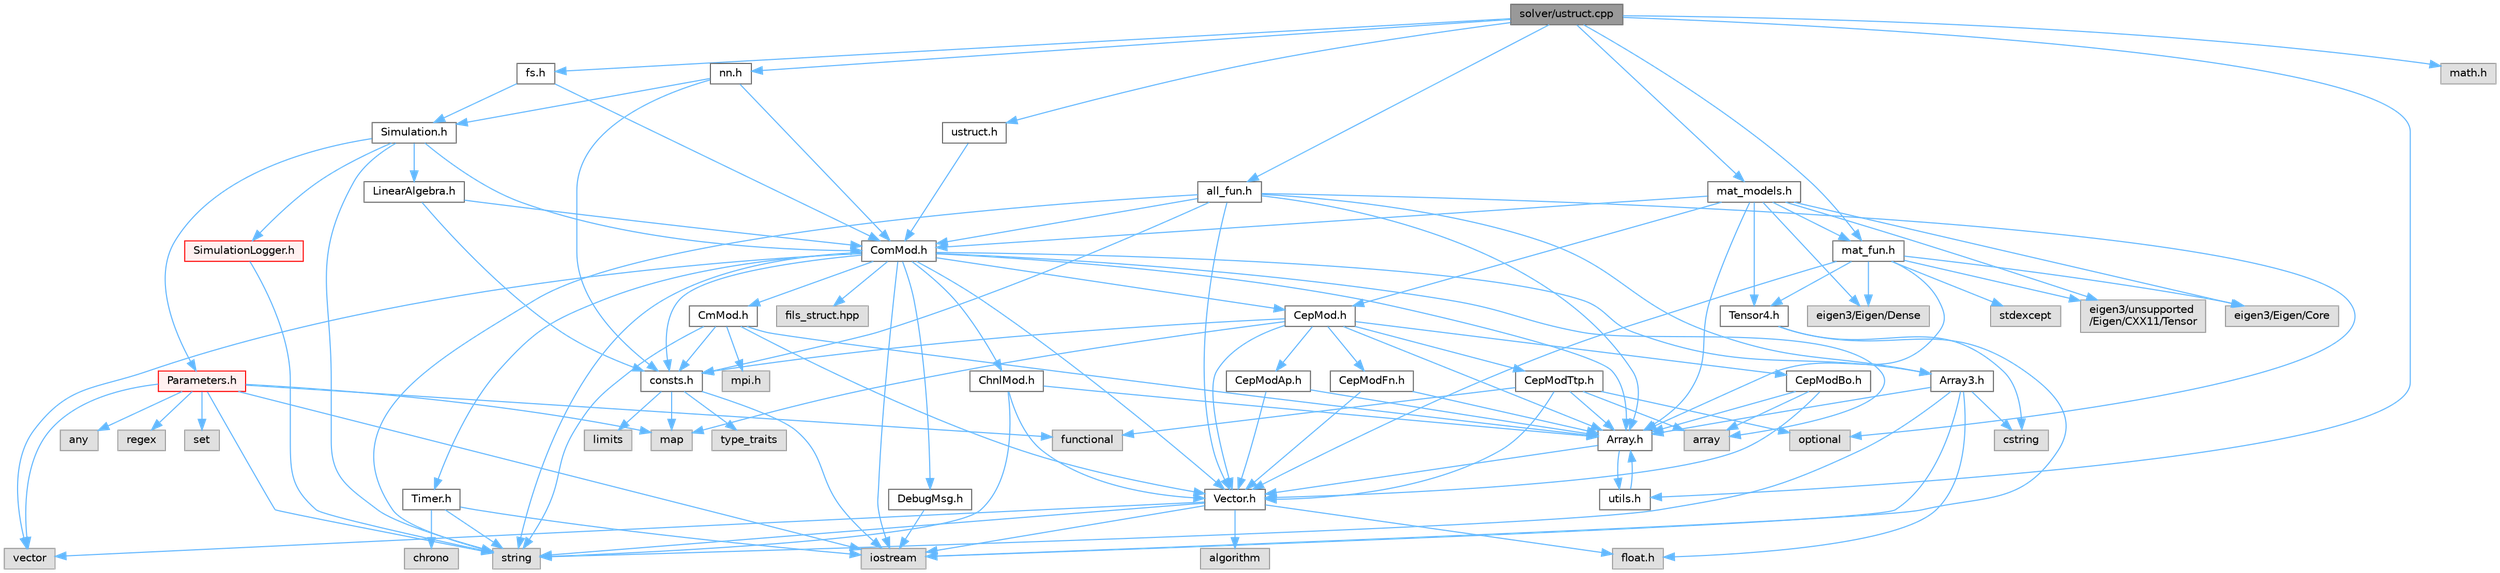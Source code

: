 digraph "solver/ustruct.cpp"
{
 // LATEX_PDF_SIZE
  bgcolor="transparent";
  edge [fontname=Helvetica,fontsize=10,labelfontname=Helvetica,labelfontsize=10];
  node [fontname=Helvetica,fontsize=10,shape=box,height=0.2,width=0.4];
  Node1 [id="Node000001",label="solver/ustruct.cpp",height=0.2,width=0.4,color="gray40", fillcolor="grey60", style="filled", fontcolor="black",tooltip="Structural mechanics implementation based on the following reference:"];
  Node1 -> Node2 [id="edge1_Node000001_Node000002",color="steelblue1",style="solid",tooltip=" "];
  Node2 [id="Node000002",label="ustruct.h",height=0.2,width=0.4,color="grey40", fillcolor="white", style="filled",URL="$ustruct_8h_source.html",tooltip=" "];
  Node2 -> Node3 [id="edge2_Node000002_Node000003",color="steelblue1",style="solid",tooltip=" "];
  Node3 [id="Node000003",label="ComMod.h",height=0.2,width=0.4,color="grey40", fillcolor="white", style="filled",URL="$_com_mod_8h_source.html",tooltip=" "];
  Node3 -> Node4 [id="edge3_Node000003_Node000004",color="steelblue1",style="solid",tooltip=" "];
  Node4 [id="Node000004",label="Array.h",height=0.2,width=0.4,color="grey40", fillcolor="white", style="filled",URL="$_array_8h_source.html",tooltip=" "];
  Node4 -> Node5 [id="edge4_Node000004_Node000005",color="steelblue1",style="solid",tooltip=" "];
  Node5 [id="Node000005",label="Vector.h",height=0.2,width=0.4,color="grey40", fillcolor="white", style="filled",URL="$_vector_8h_source.html",tooltip=" "];
  Node5 -> Node6 [id="edge5_Node000005_Node000006",color="steelblue1",style="solid",tooltip=" "];
  Node6 [id="Node000006",label="algorithm",height=0.2,width=0.4,color="grey60", fillcolor="#E0E0E0", style="filled",tooltip=" "];
  Node5 -> Node7 [id="edge6_Node000005_Node000007",color="steelblue1",style="solid",tooltip=" "];
  Node7 [id="Node000007",label="float.h",height=0.2,width=0.4,color="grey60", fillcolor="#E0E0E0", style="filled",tooltip=" "];
  Node5 -> Node8 [id="edge7_Node000005_Node000008",color="steelblue1",style="solid",tooltip=" "];
  Node8 [id="Node000008",label="iostream",height=0.2,width=0.4,color="grey60", fillcolor="#E0E0E0", style="filled",tooltip=" "];
  Node5 -> Node9 [id="edge8_Node000005_Node000009",color="steelblue1",style="solid",tooltip=" "];
  Node9 [id="Node000009",label="string",height=0.2,width=0.4,color="grey60", fillcolor="#E0E0E0", style="filled",tooltip=" "];
  Node5 -> Node10 [id="edge9_Node000005_Node000010",color="steelblue1",style="solid",tooltip=" "];
  Node10 [id="Node000010",label="vector",height=0.2,width=0.4,color="grey60", fillcolor="#E0E0E0", style="filled",tooltip=" "];
  Node4 -> Node11 [id="edge10_Node000004_Node000011",color="steelblue1",style="solid",tooltip=" "];
  Node11 [id="Node000011",label="utils.h",height=0.2,width=0.4,color="grey40", fillcolor="white", style="filled",URL="$utils_8h_source.html",tooltip=" "];
  Node11 -> Node4 [id="edge11_Node000011_Node000004",color="steelblue1",style="solid",tooltip=" "];
  Node3 -> Node12 [id="edge12_Node000003_Node000012",color="steelblue1",style="solid",tooltip=" "];
  Node12 [id="Node000012",label="Array3.h",height=0.2,width=0.4,color="grey40", fillcolor="white", style="filled",URL="$_array3_8h_source.html",tooltip=" "];
  Node12 -> Node4 [id="edge13_Node000012_Node000004",color="steelblue1",style="solid",tooltip=" "];
  Node12 -> Node7 [id="edge14_Node000012_Node000007",color="steelblue1",style="solid",tooltip=" "];
  Node12 -> Node8 [id="edge15_Node000012_Node000008",color="steelblue1",style="solid",tooltip=" "];
  Node12 -> Node9 [id="edge16_Node000012_Node000009",color="steelblue1",style="solid",tooltip=" "];
  Node12 -> Node13 [id="edge17_Node000012_Node000013",color="steelblue1",style="solid",tooltip=" "];
  Node13 [id="Node000013",label="cstring",height=0.2,width=0.4,color="grey60", fillcolor="#E0E0E0", style="filled",tooltip=" "];
  Node3 -> Node14 [id="edge18_Node000003_Node000014",color="steelblue1",style="solid",tooltip=" "];
  Node14 [id="Node000014",label="CepMod.h",height=0.2,width=0.4,color="grey40", fillcolor="white", style="filled",URL="$_cep_mod_8h_source.html",tooltip=" "];
  Node14 -> Node15 [id="edge19_Node000014_Node000015",color="steelblue1",style="solid",tooltip=" "];
  Node15 [id="Node000015",label="CepModAp.h",height=0.2,width=0.4,color="grey40", fillcolor="white", style="filled",URL="$_cep_mod_ap_8h_source.html",tooltip=" "];
  Node15 -> Node4 [id="edge20_Node000015_Node000004",color="steelblue1",style="solid",tooltip=" "];
  Node15 -> Node5 [id="edge21_Node000015_Node000005",color="steelblue1",style="solid",tooltip=" "];
  Node14 -> Node16 [id="edge22_Node000014_Node000016",color="steelblue1",style="solid",tooltip=" "];
  Node16 [id="Node000016",label="CepModBo.h",height=0.2,width=0.4,color="grey40", fillcolor="white", style="filled",URL="$_cep_mod_bo_8h_source.html",tooltip=" "];
  Node16 -> Node4 [id="edge23_Node000016_Node000004",color="steelblue1",style="solid",tooltip=" "];
  Node16 -> Node5 [id="edge24_Node000016_Node000005",color="steelblue1",style="solid",tooltip=" "];
  Node16 -> Node17 [id="edge25_Node000016_Node000017",color="steelblue1",style="solid",tooltip=" "];
  Node17 [id="Node000017",label="array",height=0.2,width=0.4,color="grey60", fillcolor="#E0E0E0", style="filled",tooltip=" "];
  Node14 -> Node18 [id="edge26_Node000014_Node000018",color="steelblue1",style="solid",tooltip=" "];
  Node18 [id="Node000018",label="CepModFn.h",height=0.2,width=0.4,color="grey40", fillcolor="white", style="filled",URL="$_cep_mod_fn_8h_source.html",tooltip=" "];
  Node18 -> Node4 [id="edge27_Node000018_Node000004",color="steelblue1",style="solid",tooltip=" "];
  Node18 -> Node5 [id="edge28_Node000018_Node000005",color="steelblue1",style="solid",tooltip=" "];
  Node14 -> Node19 [id="edge29_Node000014_Node000019",color="steelblue1",style="solid",tooltip=" "];
  Node19 [id="Node000019",label="CepModTtp.h",height=0.2,width=0.4,color="grey40", fillcolor="white", style="filled",URL="$_cep_mod_ttp_8h_source.html",tooltip=" "];
  Node19 -> Node4 [id="edge30_Node000019_Node000004",color="steelblue1",style="solid",tooltip=" "];
  Node19 -> Node5 [id="edge31_Node000019_Node000005",color="steelblue1",style="solid",tooltip=" "];
  Node19 -> Node17 [id="edge32_Node000019_Node000017",color="steelblue1",style="solid",tooltip=" "];
  Node19 -> Node20 [id="edge33_Node000019_Node000020",color="steelblue1",style="solid",tooltip=" "];
  Node20 [id="Node000020",label="optional",height=0.2,width=0.4,color="grey60", fillcolor="#E0E0E0", style="filled",tooltip=" "];
  Node19 -> Node21 [id="edge34_Node000019_Node000021",color="steelblue1",style="solid",tooltip=" "];
  Node21 [id="Node000021",label="functional",height=0.2,width=0.4,color="grey60", fillcolor="#E0E0E0", style="filled",tooltip=" "];
  Node14 -> Node22 [id="edge35_Node000014_Node000022",color="steelblue1",style="solid",tooltip=" "];
  Node22 [id="Node000022",label="consts.h",height=0.2,width=0.4,color="grey40", fillcolor="white", style="filled",URL="$consts_8h_source.html",tooltip=" "];
  Node22 -> Node8 [id="edge36_Node000022_Node000008",color="steelblue1",style="solid",tooltip=" "];
  Node22 -> Node23 [id="edge37_Node000022_Node000023",color="steelblue1",style="solid",tooltip=" "];
  Node23 [id="Node000023",label="limits",height=0.2,width=0.4,color="grey60", fillcolor="#E0E0E0", style="filled",tooltip=" "];
  Node22 -> Node24 [id="edge38_Node000022_Node000024",color="steelblue1",style="solid",tooltip=" "];
  Node24 [id="Node000024",label="map",height=0.2,width=0.4,color="grey60", fillcolor="#E0E0E0", style="filled",tooltip=" "];
  Node22 -> Node25 [id="edge39_Node000022_Node000025",color="steelblue1",style="solid",tooltip=" "];
  Node25 [id="Node000025",label="type_traits",height=0.2,width=0.4,color="grey60", fillcolor="#E0E0E0", style="filled",tooltip=" "];
  Node14 -> Node4 [id="edge40_Node000014_Node000004",color="steelblue1",style="solid",tooltip=" "];
  Node14 -> Node5 [id="edge41_Node000014_Node000005",color="steelblue1",style="solid",tooltip=" "];
  Node14 -> Node24 [id="edge42_Node000014_Node000024",color="steelblue1",style="solid",tooltip=" "];
  Node3 -> Node26 [id="edge43_Node000003_Node000026",color="steelblue1",style="solid",tooltip=" "];
  Node26 [id="Node000026",label="ChnlMod.h",height=0.2,width=0.4,color="grey40", fillcolor="white", style="filled",URL="$_chnl_mod_8h_source.html",tooltip=" "];
  Node26 -> Node4 [id="edge44_Node000026_Node000004",color="steelblue1",style="solid",tooltip=" "];
  Node26 -> Node5 [id="edge45_Node000026_Node000005",color="steelblue1",style="solid",tooltip=" "];
  Node26 -> Node9 [id="edge46_Node000026_Node000009",color="steelblue1",style="solid",tooltip=" "];
  Node3 -> Node27 [id="edge47_Node000003_Node000027",color="steelblue1",style="solid",tooltip=" "];
  Node27 [id="Node000027",label="CmMod.h",height=0.2,width=0.4,color="grey40", fillcolor="white", style="filled",URL="$_cm_mod_8h_source.html",tooltip=" "];
  Node27 -> Node4 [id="edge48_Node000027_Node000004",color="steelblue1",style="solid",tooltip=" "];
  Node27 -> Node5 [id="edge49_Node000027_Node000005",color="steelblue1",style="solid",tooltip=" "];
  Node27 -> Node28 [id="edge50_Node000027_Node000028",color="steelblue1",style="solid",tooltip=" "];
  Node28 [id="Node000028",label="mpi.h",height=0.2,width=0.4,color="grey60", fillcolor="#E0E0E0", style="filled",tooltip=" "];
  Node27 -> Node22 [id="edge51_Node000027_Node000022",color="steelblue1",style="solid",tooltip=" "];
  Node27 -> Node9 [id="edge52_Node000027_Node000009",color="steelblue1",style="solid",tooltip=" "];
  Node3 -> Node29 [id="edge53_Node000003_Node000029",color="steelblue1",style="solid",tooltip=" "];
  Node29 [id="Node000029",label="Timer.h",height=0.2,width=0.4,color="grey40", fillcolor="white", style="filled",URL="$_timer_8h_source.html",tooltip=" "];
  Node29 -> Node30 [id="edge54_Node000029_Node000030",color="steelblue1",style="solid",tooltip=" "];
  Node30 [id="Node000030",label="chrono",height=0.2,width=0.4,color="grey60", fillcolor="#E0E0E0", style="filled",tooltip=" "];
  Node29 -> Node8 [id="edge55_Node000029_Node000008",color="steelblue1",style="solid",tooltip=" "];
  Node29 -> Node9 [id="edge56_Node000029_Node000009",color="steelblue1",style="solid",tooltip=" "];
  Node3 -> Node5 [id="edge57_Node000003_Node000005",color="steelblue1",style="solid",tooltip=" "];
  Node3 -> Node31 [id="edge58_Node000003_Node000031",color="steelblue1",style="solid",tooltip=" "];
  Node31 [id="Node000031",label="DebugMsg.h",height=0.2,width=0.4,color="grey40", fillcolor="white", style="filled",URL="$_debug_msg_8h_source.html",tooltip=" "];
  Node31 -> Node8 [id="edge59_Node000031_Node000008",color="steelblue1",style="solid",tooltip=" "];
  Node3 -> Node22 [id="edge60_Node000003_Node000022",color="steelblue1",style="solid",tooltip=" "];
  Node3 -> Node32 [id="edge61_Node000003_Node000032",color="steelblue1",style="solid",tooltip=" "];
  Node32 [id="Node000032",label="fils_struct.hpp",height=0.2,width=0.4,color="grey60", fillcolor="#E0E0E0", style="filled",tooltip=" "];
  Node3 -> Node17 [id="edge62_Node000003_Node000017",color="steelblue1",style="solid",tooltip=" "];
  Node3 -> Node8 [id="edge63_Node000003_Node000008",color="steelblue1",style="solid",tooltip=" "];
  Node3 -> Node9 [id="edge64_Node000003_Node000009",color="steelblue1",style="solid",tooltip=" "];
  Node3 -> Node10 [id="edge65_Node000003_Node000010",color="steelblue1",style="solid",tooltip=" "];
  Node1 -> Node33 [id="edge66_Node000001_Node000033",color="steelblue1",style="solid",tooltip=" "];
  Node33 [id="Node000033",label="all_fun.h",height=0.2,width=0.4,color="grey40", fillcolor="white", style="filled",URL="$all__fun_8h_source.html",tooltip=" "];
  Node33 -> Node12 [id="edge67_Node000033_Node000012",color="steelblue1",style="solid",tooltip=" "];
  Node33 -> Node4 [id="edge68_Node000033_Node000004",color="steelblue1",style="solid",tooltip=" "];
  Node33 -> Node5 [id="edge69_Node000033_Node000005",color="steelblue1",style="solid",tooltip=" "];
  Node33 -> Node3 [id="edge70_Node000033_Node000003",color="steelblue1",style="solid",tooltip=" "];
  Node33 -> Node22 [id="edge71_Node000033_Node000022",color="steelblue1",style="solid",tooltip=" "];
  Node33 -> Node20 [id="edge72_Node000033_Node000020",color="steelblue1",style="solid",tooltip=" "];
  Node33 -> Node9 [id="edge73_Node000033_Node000009",color="steelblue1",style="solid",tooltip=" "];
  Node1 -> Node34 [id="edge74_Node000001_Node000034",color="steelblue1",style="solid",tooltip=" "];
  Node34 [id="Node000034",label="fs.h",height=0.2,width=0.4,color="grey40", fillcolor="white", style="filled",URL="$fs_8h_source.html",tooltip=" "];
  Node34 -> Node35 [id="edge75_Node000034_Node000035",color="steelblue1",style="solid",tooltip=" "];
  Node35 [id="Node000035",label="Simulation.h",height=0.2,width=0.4,color="grey40", fillcolor="white", style="filled",URL="$_simulation_8h_source.html",tooltip=" "];
  Node35 -> Node3 [id="edge76_Node000035_Node000003",color="steelblue1",style="solid",tooltip=" "];
  Node35 -> Node36 [id="edge77_Node000035_Node000036",color="steelblue1",style="solid",tooltip=" "];
  Node36 [id="Node000036",label="Parameters.h",height=0.2,width=0.4,color="red", fillcolor="#FFF0F0", style="filled",URL="$_parameters_8h_source.html",tooltip=" "];
  Node36 -> Node37 [id="edge78_Node000036_Node000037",color="steelblue1",style="solid",tooltip=" "];
  Node37 [id="Node000037",label="any",height=0.2,width=0.4,color="grey60", fillcolor="#E0E0E0", style="filled",tooltip=" "];
  Node36 -> Node21 [id="edge79_Node000036_Node000021",color="steelblue1",style="solid",tooltip=" "];
  Node36 -> Node8 [id="edge80_Node000036_Node000008",color="steelblue1",style="solid",tooltip=" "];
  Node36 -> Node24 [id="edge81_Node000036_Node000024",color="steelblue1",style="solid",tooltip=" "];
  Node36 -> Node38 [id="edge82_Node000036_Node000038",color="steelblue1",style="solid",tooltip=" "];
  Node38 [id="Node000038",label="regex",height=0.2,width=0.4,color="grey60", fillcolor="#E0E0E0", style="filled",tooltip=" "];
  Node36 -> Node39 [id="edge83_Node000036_Node000039",color="steelblue1",style="solid",tooltip=" "];
  Node39 [id="Node000039",label="set",height=0.2,width=0.4,color="grey60", fillcolor="#E0E0E0", style="filled",tooltip=" "];
  Node36 -> Node9 [id="edge84_Node000036_Node000009",color="steelblue1",style="solid",tooltip=" "];
  Node36 -> Node10 [id="edge85_Node000036_Node000010",color="steelblue1",style="solid",tooltip=" "];
  Node35 -> Node44 [id="edge86_Node000035_Node000044",color="steelblue1",style="solid",tooltip=" "];
  Node44 [id="Node000044",label="SimulationLogger.h",height=0.2,width=0.4,color="red", fillcolor="#FFF0F0", style="filled",URL="$_simulation_logger_8h_source.html",tooltip=" "];
  Node44 -> Node9 [id="edge87_Node000044_Node000009",color="steelblue1",style="solid",tooltip=" "];
  Node35 -> Node46 [id="edge88_Node000035_Node000046",color="steelblue1",style="solid",tooltip=" "];
  Node46 [id="Node000046",label="LinearAlgebra.h",height=0.2,width=0.4,color="grey40", fillcolor="white", style="filled",URL="$_linear_algebra_8h_source.html",tooltip=" "];
  Node46 -> Node3 [id="edge89_Node000046_Node000003",color="steelblue1",style="solid",tooltip=" "];
  Node46 -> Node22 [id="edge90_Node000046_Node000022",color="steelblue1",style="solid",tooltip=" "];
  Node35 -> Node9 [id="edge91_Node000035_Node000009",color="steelblue1",style="solid",tooltip=" "];
  Node34 -> Node3 [id="edge92_Node000034_Node000003",color="steelblue1",style="solid",tooltip=" "];
  Node1 -> Node47 [id="edge93_Node000001_Node000047",color="steelblue1",style="solid",tooltip=" "];
  Node47 [id="Node000047",label="mat_fun.h",height=0.2,width=0.4,color="grey40", fillcolor="white", style="filled",URL="$mat__fun_8h_source.html",tooltip=" "];
  Node47 -> Node48 [id="edge94_Node000047_Node000048",color="steelblue1",style="solid",tooltip=" "];
  Node48 [id="Node000048",label="eigen3/Eigen/Core",height=0.2,width=0.4,color="grey60", fillcolor="#E0E0E0", style="filled",tooltip=" "];
  Node47 -> Node49 [id="edge95_Node000047_Node000049",color="steelblue1",style="solid",tooltip=" "];
  Node49 [id="Node000049",label="eigen3/Eigen/Dense",height=0.2,width=0.4,color="grey60", fillcolor="#E0E0E0", style="filled",tooltip=" "];
  Node47 -> Node50 [id="edge96_Node000047_Node000050",color="steelblue1",style="solid",tooltip=" "];
  Node50 [id="Node000050",label="eigen3/unsupported\l/Eigen/CXX11/Tensor",height=0.2,width=0.4,color="grey60", fillcolor="#E0E0E0", style="filled",tooltip=" "];
  Node47 -> Node51 [id="edge97_Node000047_Node000051",color="steelblue1",style="solid",tooltip=" "];
  Node51 [id="Node000051",label="stdexcept",height=0.2,width=0.4,color="grey60", fillcolor="#E0E0E0", style="filled",tooltip=" "];
  Node47 -> Node4 [id="edge98_Node000047_Node000004",color="steelblue1",style="solid",tooltip=" "];
  Node47 -> Node52 [id="edge99_Node000047_Node000052",color="steelblue1",style="solid",tooltip=" "];
  Node52 [id="Node000052",label="Tensor4.h",height=0.2,width=0.4,color="grey40", fillcolor="white", style="filled",URL="$_tensor4_8h_source.html",tooltip=" "];
  Node52 -> Node13 [id="edge100_Node000052_Node000013",color="steelblue1",style="solid",tooltip=" "];
  Node52 -> Node8 [id="edge101_Node000052_Node000008",color="steelblue1",style="solid",tooltip=" "];
  Node47 -> Node5 [id="edge102_Node000047_Node000005",color="steelblue1",style="solid",tooltip=" "];
  Node1 -> Node53 [id="edge103_Node000001_Node000053",color="steelblue1",style="solid",tooltip=" "];
  Node53 [id="Node000053",label="mat_models.h",height=0.2,width=0.4,color="grey40", fillcolor="white", style="filled",URL="$mat__models_8h_source.html",tooltip=" "];
  Node53 -> Node4 [id="edge104_Node000053_Node000004",color="steelblue1",style="solid",tooltip=" "];
  Node53 -> Node14 [id="edge105_Node000053_Node000014",color="steelblue1",style="solid",tooltip=" "];
  Node53 -> Node3 [id="edge106_Node000053_Node000003",color="steelblue1",style="solid",tooltip=" "];
  Node53 -> Node52 [id="edge107_Node000053_Node000052",color="steelblue1",style="solid",tooltip=" "];
  Node53 -> Node47 [id="edge108_Node000053_Node000047",color="steelblue1",style="solid",tooltip=" "];
  Node53 -> Node48 [id="edge109_Node000053_Node000048",color="steelblue1",style="solid",tooltip=" "];
  Node53 -> Node49 [id="edge110_Node000053_Node000049",color="steelblue1",style="solid",tooltip=" "];
  Node53 -> Node50 [id="edge111_Node000053_Node000050",color="steelblue1",style="solid",tooltip=" "];
  Node1 -> Node54 [id="edge112_Node000001_Node000054",color="steelblue1",style="solid",tooltip=" "];
  Node54 [id="Node000054",label="nn.h",height=0.2,width=0.4,color="grey40", fillcolor="white", style="filled",URL="$nn_8h_source.html",tooltip=" "];
  Node54 -> Node35 [id="edge113_Node000054_Node000035",color="steelblue1",style="solid",tooltip=" "];
  Node54 -> Node3 [id="edge114_Node000054_Node000003",color="steelblue1",style="solid",tooltip=" "];
  Node54 -> Node22 [id="edge115_Node000054_Node000022",color="steelblue1",style="solid",tooltip=" "];
  Node1 -> Node11 [id="edge116_Node000001_Node000011",color="steelblue1",style="solid",tooltip=" "];
  Node1 -> Node55 [id="edge117_Node000001_Node000055",color="steelblue1",style="solid",tooltip=" "];
  Node55 [id="Node000055",label="math.h",height=0.2,width=0.4,color="grey60", fillcolor="#E0E0E0", style="filled",tooltip=" "];
}
